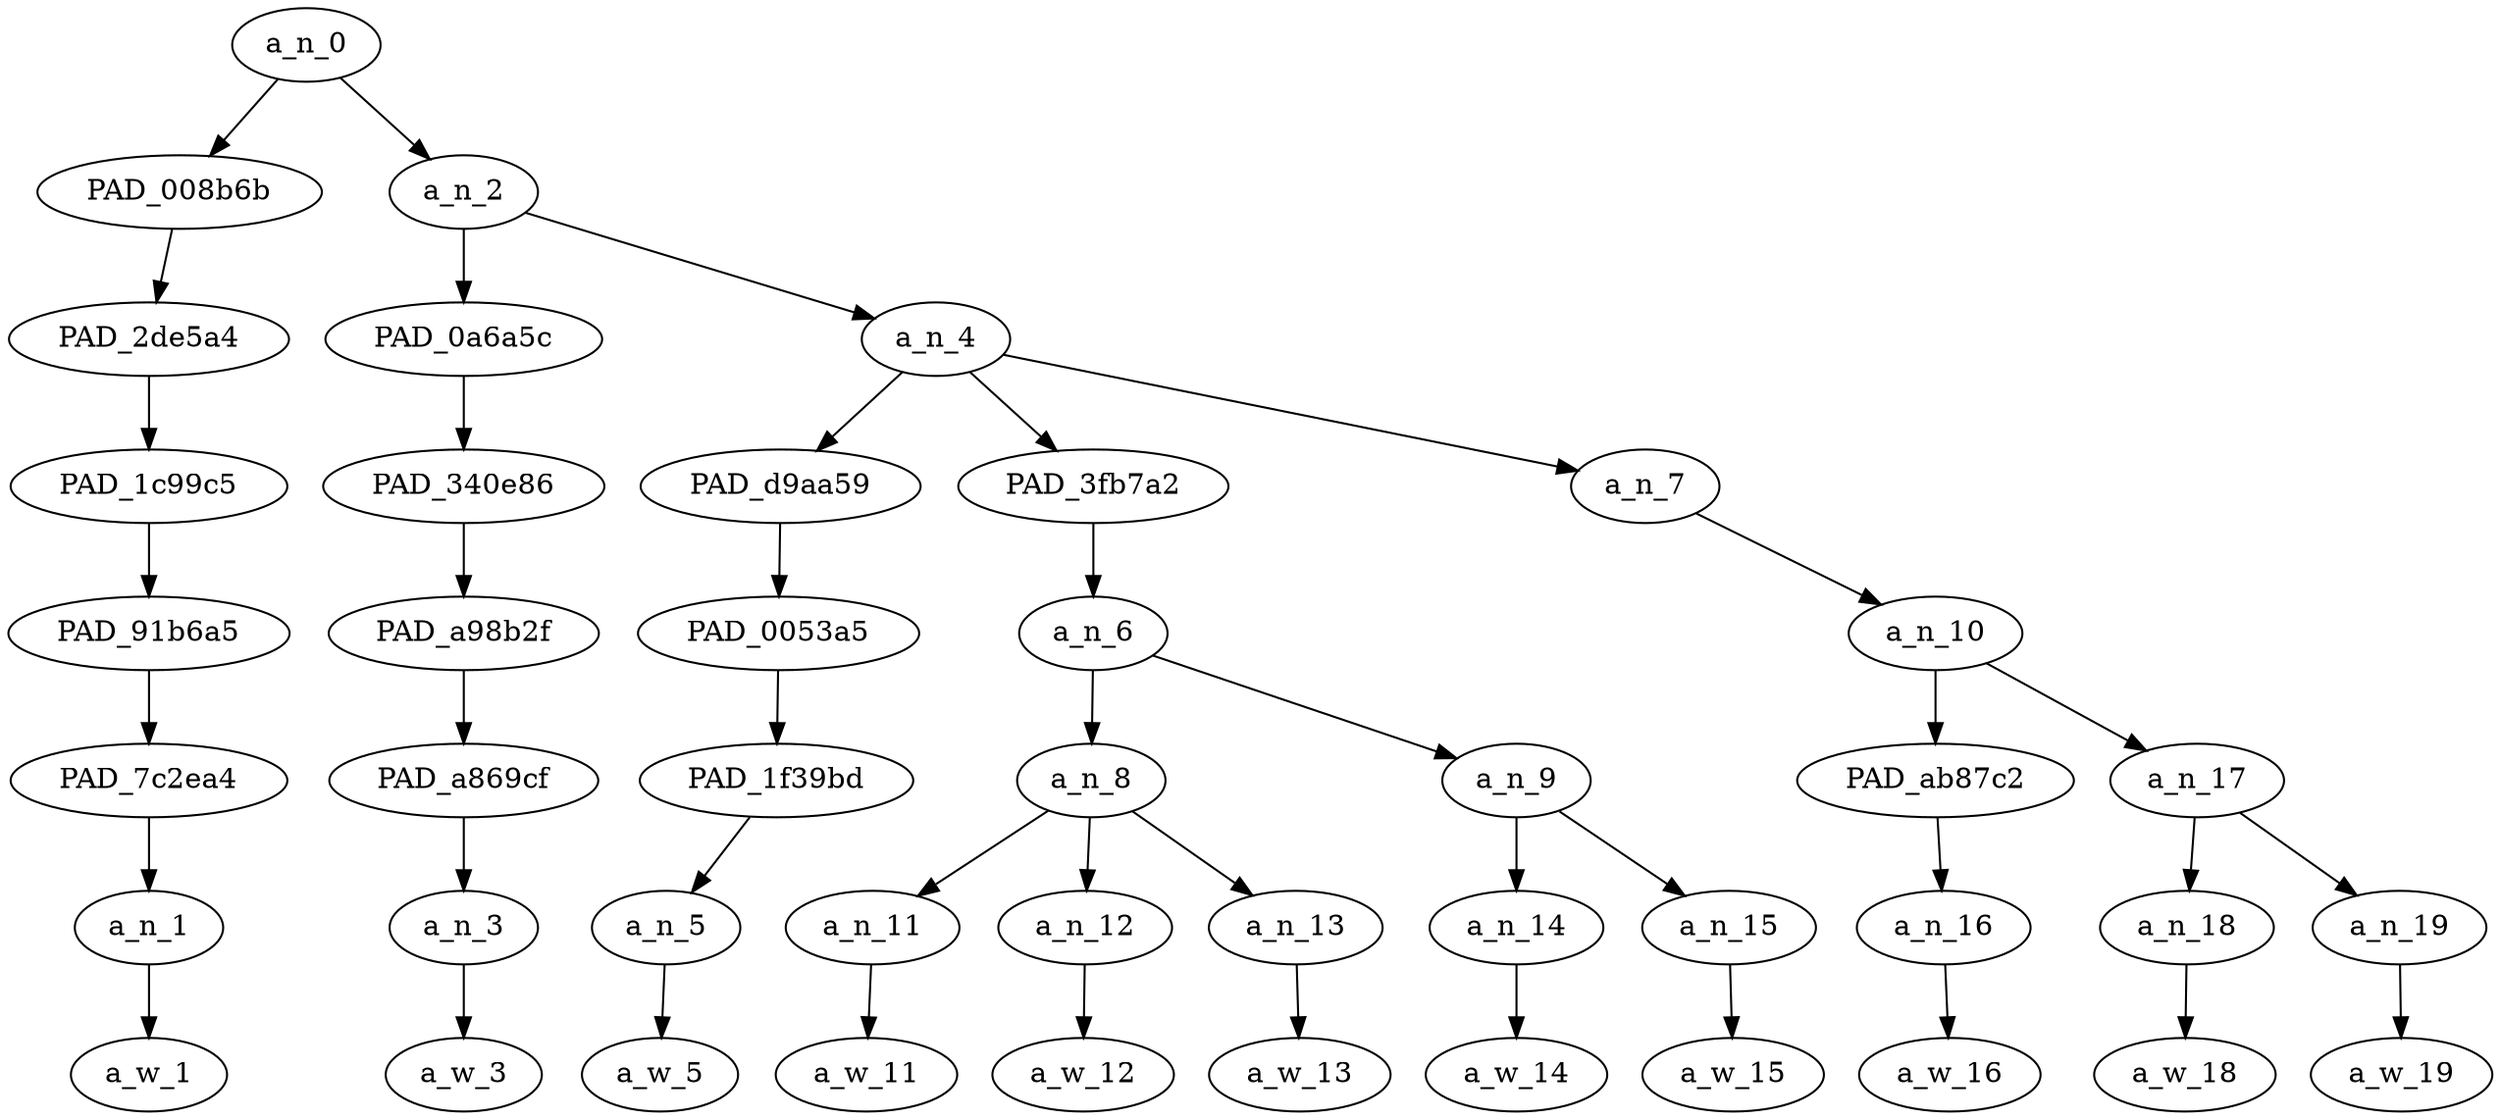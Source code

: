 strict digraph "" {
	a_n_0	[div_dir=1,
		index=0,
		level=7,
		pos="1.5833333333333333,7!",
		text_span="[0, 1, 2, 3, 4, 5, 6, 7, 8, 9, 10]",
		value=1.00000000];
	PAD_008b6b	[div_dir=1,
		index=0,
		level=6,
		pos="0.0,6!",
		text_span="[0]",
		value=0.29632825];
	a_n_0 -> PAD_008b6b;
	a_n_2	[div_dir=1,
		index=1,
		level=6,
		pos="3.1666666666666665,6!",
		text_span="[1, 2, 3, 4, 5, 6, 7, 8, 9, 10]",
		value=0.70171784];
	a_n_0 -> a_n_2;
	PAD_2de5a4	[div_dir=1,
		index=0,
		level=5,
		pos="0.0,5!",
		text_span="[0]",
		value=0.29632825];
	PAD_008b6b -> PAD_2de5a4;
	PAD_1c99c5	[div_dir=1,
		index=0,
		level=4,
		pos="0.0,4!",
		text_span="[0]",
		value=0.29632825];
	PAD_2de5a4 -> PAD_1c99c5;
	PAD_91b6a5	[div_dir=1,
		index=0,
		level=3,
		pos="0.0,3!",
		text_span="[0]",
		value=0.29632825];
	PAD_1c99c5 -> PAD_91b6a5;
	PAD_7c2ea4	[div_dir=1,
		index=0,
		level=2,
		pos="0.0,2!",
		text_span="[0]",
		value=0.29632825];
	PAD_91b6a5 -> PAD_7c2ea4;
	a_n_1	[div_dir=1,
		index=0,
		level=1,
		pos="0.0,1!",
		text_span="[0]",
		value=0.29632825];
	PAD_7c2ea4 -> a_n_1;
	a_w_1	[div_dir=0,
		index=0,
		level=0,
		pos="0,0!",
		text_span="[0]",
		value=libtards];
	a_n_1 -> a_w_1;
	PAD_0a6a5c	[div_dir=1,
		index=1,
		level=5,
		pos="1.0,5!",
		text_span="[1]",
		value=0.06228091];
	a_n_2 -> PAD_0a6a5c;
	a_n_4	[div_dir=1,
		index=2,
		level=5,
		pos="5.333333333333333,5!",
		text_span="[2, 3, 4, 5, 6, 7, 8, 9, 10]",
		value=0.63777549];
	a_n_2 -> a_n_4;
	PAD_340e86	[div_dir=1,
		index=1,
		level=4,
		pos="1.0,4!",
		text_span="[1]",
		value=0.06228091];
	PAD_0a6a5c -> PAD_340e86;
	PAD_a98b2f	[div_dir=1,
		index=1,
		level=3,
		pos="1.0,3!",
		text_span="[1]",
		value=0.06228091];
	PAD_340e86 -> PAD_a98b2f;
	PAD_a869cf	[div_dir=1,
		index=1,
		level=2,
		pos="1.0,2!",
		text_span="[1]",
		value=0.06228091];
	PAD_a98b2f -> PAD_a869cf;
	a_n_3	[div_dir=1,
		index=1,
		level=1,
		pos="1.0,1!",
		text_span="[1]",
		value=0.06228091];
	PAD_a869cf -> a_n_3;
	a_w_3	[div_dir=0,
		index=1,
		level=0,
		pos="1,0!",
		text_span="[1]",
		value=are];
	a_n_3 -> a_w_3;
	PAD_d9aa59	[div_dir=1,
		index=2,
		level=4,
		pos="2.0,4!",
		text_span="[2]",
		value=0.07258711];
	a_n_4 -> PAD_d9aa59;
	PAD_3fb7a2	[div_dir=1,
		index=3,
		level=4,
		pos="5.25,4!",
		text_span="[3, 4, 5, 6, 7]",
		value=0.35214491];
	a_n_4 -> PAD_3fb7a2;
	a_n_7	[div_dir=1,
		index=4,
		level=4,
		pos="8.75,4!",
		text_span="[8, 9, 10]",
		value=0.21141418];
	a_n_4 -> a_n_7;
	PAD_0053a5	[div_dir=1,
		index=2,
		level=3,
		pos="2.0,3!",
		text_span="[2]",
		value=0.07258711];
	PAD_d9aa59 -> PAD_0053a5;
	PAD_1f39bd	[div_dir=1,
		index=2,
		level=2,
		pos="2.0,2!",
		text_span="[2]",
		value=0.07258711];
	PAD_0053a5 -> PAD_1f39bd;
	a_n_5	[div_dir=1,
		index=2,
		level=1,
		pos="2.0,1!",
		text_span="[2]",
		value=0.07258711];
	PAD_1f39bd -> a_n_5;
	a_w_5	[div_dir=0,
		index=2,
		level=0,
		pos="2,0!",
		text_span="[2]",
		value=allowing];
	a_n_5 -> a_w_5;
	a_n_6	[div_dir=1,
		index=3,
		level=3,
		pos="5.25,3!",
		text_span="[3, 4, 5, 6, 7]",
		value=0.35214491];
	PAD_3fb7a2 -> a_n_6;
	a_n_8	[div_dir=1,
		index=3,
		level=2,
		pos="4.0,2!",
		text_span="[3, 4, 5]",
		value=0.23996990];
	a_n_6 -> a_n_8;
	a_n_9	[div_dir=1,
		index=4,
		level=2,
		pos="6.5,2!",
		text_span="[6, 7]",
		value=0.11106579];
	a_n_6 -> a_n_9;
	a_n_11	[div_dir=1,
		index=3,
		level=1,
		pos="3.0,1!",
		text_span="[3]",
		value=0.13567393];
	a_n_8 -> a_n_11;
	a_n_12	[div_dir=1,
		index=4,
		level=1,
		pos="4.0,1!",
		text_span="[4]",
		value=0.04788490];
	a_n_8 -> a_n_12;
	a_n_13	[div_dir=1,
		index=5,
		level=1,
		pos="5.0,1!",
		text_span="[5]",
		value=0.05525411];
	a_n_8 -> a_n_13;
	a_w_11	[div_dir=0,
		index=3,
		level=0,
		pos="3,0!",
		text_span="[3]",
		value=jews];
	a_n_11 -> a_w_11;
	a_w_12	[div_dir=0,
		index=4,
		level=0,
		pos="4,0!",
		text_span="[4]",
		value=and];
	a_n_12 -> a_w_12;
	a_w_13	[div_dir=0,
		index=5,
		level=0,
		pos="5,0!",
		text_span="[5]",
		value=people];
	a_n_13 -> a_w_13;
	a_n_14	[div_dir=1,
		index=6,
		level=1,
		pos="6.0,1!",
		text_span="[6]",
		value=0.04289376];
	a_n_9 -> a_n_14;
	a_n_15	[div_dir=1,
		index=7,
		level=1,
		pos="7.0,1!",
		text_span="[7]",
		value=0.06781383];
	a_n_9 -> a_n_15;
	a_w_14	[div_dir=0,
		index=6,
		level=0,
		pos="6,0!",
		text_span="[6]",
		value=of];
	a_n_14 -> a_w_14;
	a_w_15	[div_dir=0,
		index=7,
		level=0,
		pos="7,0!",
		text_span="[7]",
		value=color];
	a_n_15 -> a_w_15;
	a_n_10	[div_dir=1,
		index=4,
		level=3,
		pos="8.75,3!",
		text_span="[8, 9, 10]",
		value=0.21021361];
	a_n_7 -> a_n_10;
	PAD_ab87c2	[div_dir=1,
		index=5,
		level=2,
		pos="8.0,2!",
		text_span="[8]",
		value=0.04034344];
	a_n_10 -> PAD_ab87c2;
	a_n_17	[div_dir=1,
		index=6,
		level=2,
		pos="9.5,2!",
		text_span="[9, 10]",
		value=0.16866960];
	a_n_10 -> a_n_17;
	a_n_16	[div_dir=1,
		index=8,
		level=1,
		pos="8.0,1!",
		text_span="[8]",
		value=0.04034344];
	PAD_ab87c2 -> a_n_16;
	a_w_16	[div_dir=0,
		index=8,
		level=0,
		pos="8,0!",
		text_span="[8]",
		value=to];
	a_n_16 -> a_w_16;
	a_n_18	[div_dir=1,
		index=9,
		level=1,
		pos="9.0,1!",
		text_span="[9]",
		value=0.08278314];
	a_n_17 -> a_n_18;
	a_n_19	[div_dir=1,
		index=10,
		level=1,
		pos="10.0,1!",
		text_span="[10]",
		value=0.08464924];
	a_n_17 -> a_n_19;
	a_w_18	[div_dir=0,
		index=9,
		level=0,
		pos="9,0!",
		text_span="[9]",
		value=ruin];
	a_n_18 -> a_w_18;
	a_w_19	[div_dir=0,
		index=10,
		level=0,
		pos="10,0!",
		text_span="[10]",
		value=america];
	a_n_19 -> a_w_19;
}

